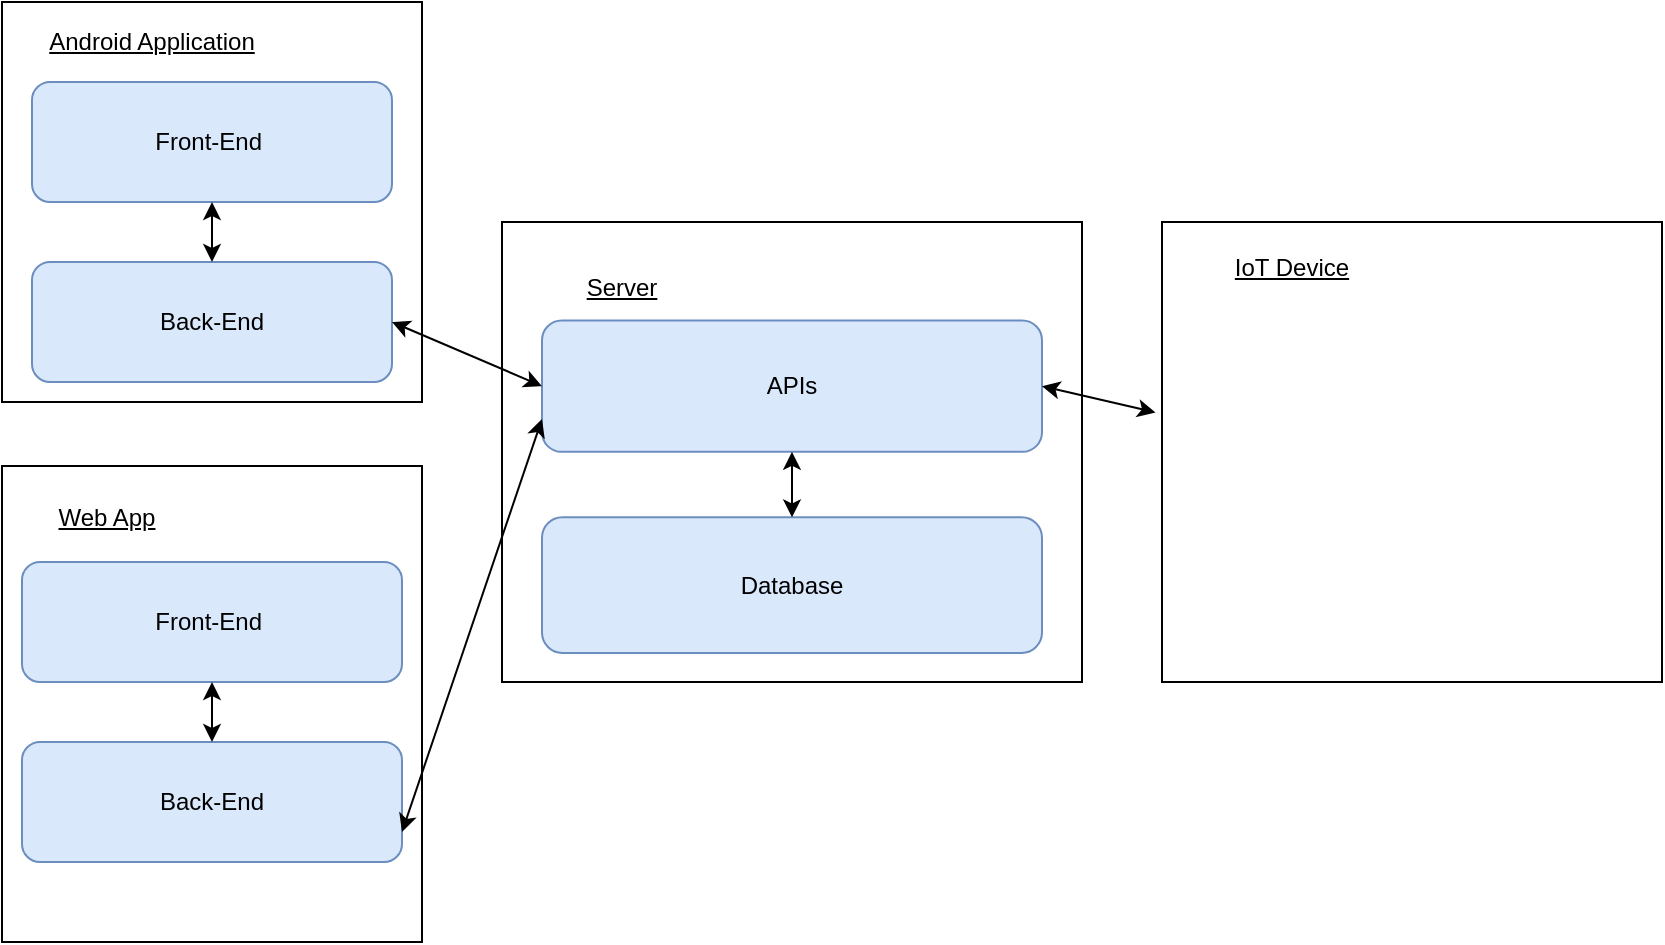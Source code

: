 <mxfile version="12.3.8" type="onedrive" pages="1"><diagram id="n11_RONHeGY0FxGmowNq" name="Page-1"><mxGraphModel dx="768" dy="423" grid="1" gridSize="10" guides="1" tooltips="1" connect="1" arrows="1" fold="1" page="1" pageScale="1" pageWidth="3300" pageHeight="2339" math="0" shadow="0"><root><mxCell id="0"/><mxCell id="1" parent="0"/><mxCell id="HxvZ-PuUhxnBc6VmlGmV-3" value="" style="group;fillColor=#7582F8;strokeColor=#b85450;" parent="1" vertex="1" connectable="0"><mxGeometry x="370" y="140" width="290" height="230" as="geometry"/></mxCell><mxCell id="HxvZ-PuUhxnBc6VmlGmV-1" value="" style="rounded=0;whiteSpace=wrap;html=1;" parent="HxvZ-PuUhxnBc6VmlGmV-3" vertex="1"><mxGeometry width="290" height="230" as="geometry"/></mxCell><mxCell id="HxvZ-PuUhxnBc6VmlGmV-2" value="&lt;u&gt;Server&lt;/u&gt;" style="text;html=1;strokeColor=none;fillColor=none;align=center;verticalAlign=middle;whiteSpace=wrap;rounded=0;" parent="HxvZ-PuUhxnBc6VmlGmV-3" vertex="1"><mxGeometry x="20" y="16.429" width="80" height="32.857" as="geometry"/></mxCell><mxCell id="HxvZ-PuUhxnBc6VmlGmV-4" value="APIs" style="rounded=1;whiteSpace=wrap;html=1;fillColor=#dae8fc;strokeColor=#6c8ebf;" parent="HxvZ-PuUhxnBc6VmlGmV-3" vertex="1"><mxGeometry x="20" y="49.214" width="250" height="65.714" as="geometry"/></mxCell><mxCell id="HxvZ-PuUhxnBc6VmlGmV-8" value="Database" style="rounded=1;whiteSpace=wrap;html=1;fillColor=#dae8fc;strokeColor=#6c8ebf;" parent="HxvZ-PuUhxnBc6VmlGmV-3" vertex="1"><mxGeometry x="20" y="147.684" width="250" height="67.789" as="geometry"/></mxCell><mxCell id="HxvZ-PuUhxnBc6VmlGmV-9" value="" style="endArrow=classic;startArrow=classic;html=1;entryX=0.5;entryY=1;entryDx=0;entryDy=0;exitX=0.5;exitY=0;exitDx=0;exitDy=0;" parent="HxvZ-PuUhxnBc6VmlGmV-3" source="HxvZ-PuUhxnBc6VmlGmV-8" target="HxvZ-PuUhxnBc6VmlGmV-4" edge="1"><mxGeometry width="50" height="50" relative="1" as="geometry"><mxPoint x="-110" y="190" as="sourcePoint"/><mxPoint x="-60" y="140" as="targetPoint"/></mxGeometry></mxCell><mxCell id="HxvZ-PuUhxnBc6VmlGmV-14" value="" style="rounded=0;whiteSpace=wrap;html=1;" parent="1" vertex="1"><mxGeometry x="120" y="262" width="210" height="238" as="geometry"/></mxCell><mxCell id="HxvZ-PuUhxnBc6VmlGmV-15" value="&lt;u&gt;Web App&lt;/u&gt;" style="text;html=1;strokeColor=none;fillColor=none;align=center;verticalAlign=middle;whiteSpace=wrap;rounded=0;" parent="1" vertex="1"><mxGeometry x="135" y="278" width="75" height="20" as="geometry"/></mxCell><mxCell id="HxvZ-PuUhxnBc6VmlGmV-17" value="" style="group" parent="1" vertex="1" connectable="0"><mxGeometry x="120" y="30" width="210" height="200" as="geometry"/></mxCell><mxCell id="HxvZ-PuUhxnBc6VmlGmV-6" value="" style="rounded=0;whiteSpace=wrap;html=1;" parent="HxvZ-PuUhxnBc6VmlGmV-17" vertex="1"><mxGeometry width="210" height="200" as="geometry"/></mxCell><mxCell id="HxvZ-PuUhxnBc6VmlGmV-7" value="&lt;u&gt;Android Application&lt;/u&gt;" style="text;html=1;strokeColor=none;fillColor=none;align=center;verticalAlign=middle;whiteSpace=wrap;rounded=0;" parent="HxvZ-PuUhxnBc6VmlGmV-17" vertex="1"><mxGeometry x="10" y="10" width="130" height="20" as="geometry"/></mxCell><mxCell id="HxvZ-PuUhxnBc6VmlGmV-10" value="Front-End&amp;nbsp;" style="rounded=1;whiteSpace=wrap;html=1;fillColor=#dae8fc;strokeColor=#6c8ebf;" parent="HxvZ-PuUhxnBc6VmlGmV-17" vertex="1"><mxGeometry x="15" y="40" width="180" height="60" as="geometry"/></mxCell><mxCell id="HxvZ-PuUhxnBc6VmlGmV-11" value="Back-End" style="rounded=1;whiteSpace=wrap;html=1;fillColor=#dae8fc;strokeColor=#6c8ebf;" parent="HxvZ-PuUhxnBc6VmlGmV-17" vertex="1"><mxGeometry x="15" y="130" width="180" height="60" as="geometry"/></mxCell><mxCell id="HxvZ-PuUhxnBc6VmlGmV-12" value="" style="endArrow=classic;startArrow=classic;html=1;entryX=0.5;entryY=1;entryDx=0;entryDy=0;exitX=0.5;exitY=0;exitDx=0;exitDy=0;" parent="HxvZ-PuUhxnBc6VmlGmV-17" source="HxvZ-PuUhxnBc6VmlGmV-11" target="HxvZ-PuUhxnBc6VmlGmV-10" edge="1"><mxGeometry width="50" height="50" relative="1" as="geometry"><mxPoint x="40" y="220" as="sourcePoint"/><mxPoint x="90" y="170" as="targetPoint"/></mxGeometry></mxCell><mxCell id="HxvZ-PuUhxnBc6VmlGmV-18" value="Front-End&amp;nbsp;" style="rounded=1;whiteSpace=wrap;html=1;fillColor=#dae8fc;strokeColor=#6c8ebf;" parent="1" vertex="1"><mxGeometry x="130" y="310" width="190" height="60" as="geometry"/></mxCell><mxCell id="HxvZ-PuUhxnBc6VmlGmV-19" value="Back-End" style="rounded=1;whiteSpace=wrap;html=1;fillColor=#dae8fc;strokeColor=#6c8ebf;" parent="1" vertex="1"><mxGeometry x="130" y="400" width="190" height="60" as="geometry"/></mxCell><mxCell id="HxvZ-PuUhxnBc6VmlGmV-20" value="" style="endArrow=classic;startArrow=classic;html=1;exitX=1;exitY=0.75;exitDx=0;exitDy=0;entryX=0;entryY=0.75;entryDx=0;entryDy=0;" parent="1" source="HxvZ-PuUhxnBc6VmlGmV-19" target="HxvZ-PuUhxnBc6VmlGmV-4" edge="1"><mxGeometry width="50" height="50" relative="1" as="geometry"><mxPoint x="390" y="460" as="sourcePoint"/><mxPoint x="440" y="410" as="targetPoint"/></mxGeometry></mxCell><mxCell id="HxvZ-PuUhxnBc6VmlGmV-21" value="" style="rounded=0;whiteSpace=wrap;html=1;" parent="1" vertex="1"><mxGeometry x="700" y="140" width="250" height="230" as="geometry"/></mxCell><mxCell id="HxvZ-PuUhxnBc6VmlGmV-22" value="&lt;u&gt;IoT Device&lt;/u&gt;" style="text;html=1;strokeColor=none;fillColor=none;align=center;verticalAlign=middle;whiteSpace=wrap;rounded=0;" parent="1" vertex="1"><mxGeometry x="720" y="153" width="90" height="20" as="geometry"/></mxCell><mxCell id="HxvZ-PuUhxnBc6VmlGmV-23" value="" style="endArrow=classic;startArrow=classic;html=1;entryX=-0.013;entryY=0.414;entryDx=0;entryDy=0;entryPerimeter=0;exitX=1;exitY=0.5;exitDx=0;exitDy=0;" parent="1" source="HxvZ-PuUhxnBc6VmlGmV-4" target="HxvZ-PuUhxnBc6VmlGmV-21" edge="1"><mxGeometry width="50" height="50" relative="1" as="geometry"><mxPoint x="660" y="450" as="sourcePoint"/><mxPoint x="710" y="400" as="targetPoint"/></mxGeometry></mxCell><mxCell id="HxvZ-PuUhxnBc6VmlGmV-13" value="" style="endArrow=classic;startArrow=classic;html=1;entryX=0;entryY=0.5;entryDx=0;entryDy=0;exitX=1;exitY=0.5;exitDx=0;exitDy=0;" parent="1" source="HxvZ-PuUhxnBc6VmlGmV-11" target="HxvZ-PuUhxnBc6VmlGmV-4" edge="1"><mxGeometry width="50" height="50" relative="1" as="geometry"><mxPoint x="200" y="320" as="sourcePoint"/><mxPoint x="250" y="270" as="targetPoint"/></mxGeometry></mxCell><mxCell id="HxvZ-PuUhxnBc6VmlGmV-24" value="" style="endArrow=classic;startArrow=classic;html=1;entryX=0.5;entryY=1;entryDx=0;entryDy=0;exitX=0.5;exitY=0;exitDx=0;exitDy=0;" parent="1" source="HxvZ-PuUhxnBc6VmlGmV-19" target="HxvZ-PuUhxnBc6VmlGmV-18" edge="1"><mxGeometry width="50" height="50" relative="1" as="geometry"><mxPoint x="180" y="430" as="sourcePoint"/><mxPoint x="230" y="380" as="targetPoint"/></mxGeometry></mxCell></root></mxGraphModel></diagram></mxfile>